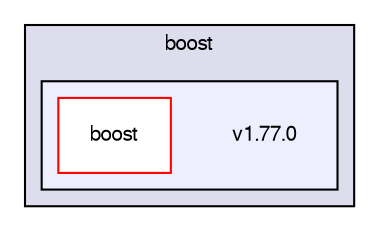 digraph "ttg/ttg/external/boost/v1.77.0" {
  compound=true
  node [ fontsize="10", fontname="FreeSans"];
  edge [ labelfontsize="10", labelfontname="FreeSans"];
  subgraph clusterdir_df54c121214d62d549578fca829a256a {
    graph [ bgcolor="#ddddee", pencolor="black", label="boost" fontname="FreeSans", fontsize="10", URL="dir_df54c121214d62d549578fca829a256a.html"]
  subgraph clusterdir_af7e1e7ef5a2a9f13e30e27d1c3a93c9 {
    graph [ bgcolor="#eeeeff", pencolor="black", label="" URL="dir_af7e1e7ef5a2a9f13e30e27d1c3a93c9.html"];
    dir_af7e1e7ef5a2a9f13e30e27d1c3a93c9 [shape=plaintext label="v1.77.0"];
  dir_579c34c927258d4d87fc541138bc97e7 [shape=box label="boost" fillcolor="white" style="filled" color="red" URL="dir_579c34c927258d4d87fc541138bc97e7.html"];
  }
  }
}
